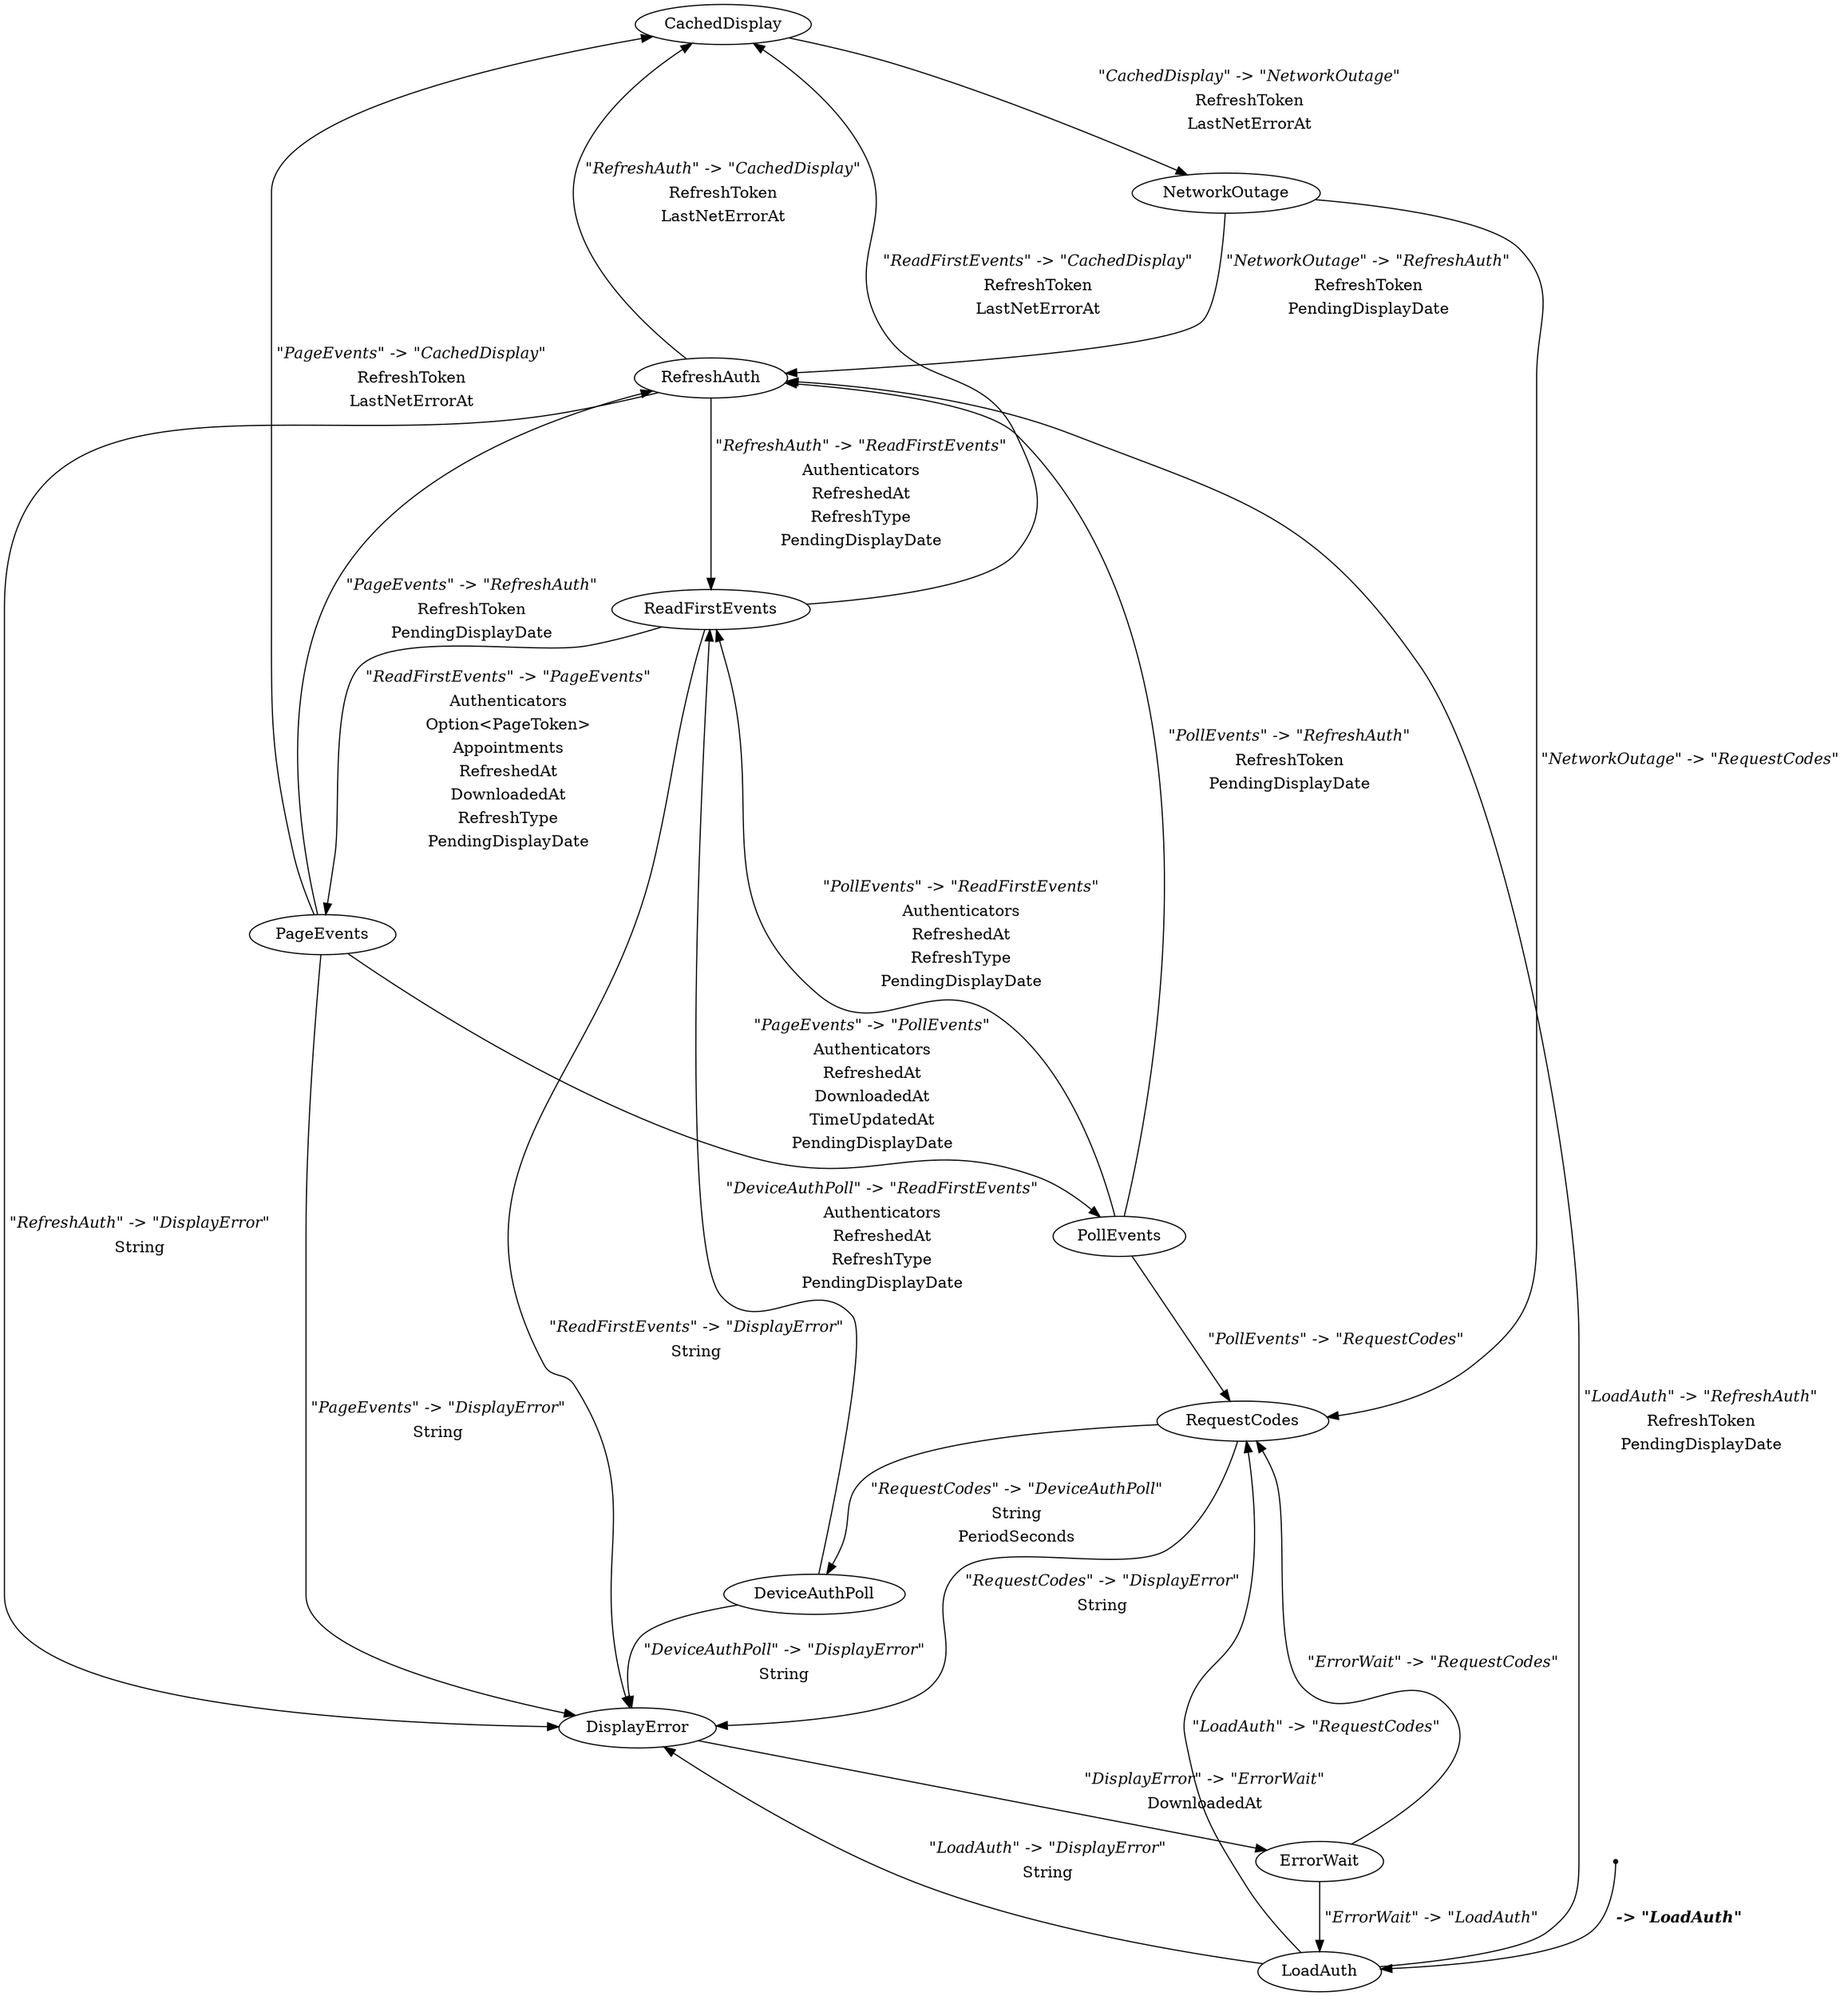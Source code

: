 digraph cal_stm {
    CachedDisplay[label="CachedDisplay"][shape="ellipse"];
    DeviceAuthPoll[label="DeviceAuthPoll"][shape="ellipse"];
    DisplayError[label="DisplayError"][shape="ellipse"];
    ErrorWait[label="ErrorWait"][shape="ellipse"];
    LoadAuth[label="LoadAuth"][shape="ellipse"];
    NetworkOutage[label="NetworkOutage"][shape="ellipse"];
    PageEvents[label="PageEvents"][shape="ellipse"];
    PollEvents[label="PollEvents"][shape="ellipse"];
    ReadFirstEvents[label="ReadFirstEvents"][shape="ellipse"];
    RefreshAuth[label="RefreshAuth"][shape="ellipse"];
    RequestCodes[label="RequestCodes"][shape="ellipse"];
    _start[label="_start"][shape="point"];
    _start -> LoadAuth[label=<<TABLE BORDER="0"><TR><TD><B><I> -&gt; "LoadAuth"</I></B></TD></TR></TABLE>>];
    ErrorWait -> LoadAuth[label=<<TABLE BORDER="0"><TR><TD><I>"ErrorWait" -&gt; "LoadAuth"</I></TD></TR></TABLE>>];
    DisplayError -> ErrorWait[label=<<TABLE BORDER="0"><TR><TD><I>"DisplayError" -&gt; "ErrorWait"</I></TD></TR><TR><TD>DownloadedAt</TD></TR></TABLE>>];
    ErrorWait -> RequestCodes[label=<<TABLE BORDER="0"><TR><TD><I>"ErrorWait" -&gt; "RequestCodes"</I></TD></TR></TABLE>>];
    LoadAuth -> RequestCodes[label=<<TABLE BORDER="0"><TR><TD><I>"LoadAuth" -&gt; "RequestCodes"</I></TD></TR></TABLE>>];
    NetworkOutage -> RequestCodes[label=<<TABLE BORDER="0"><TR><TD><I>"NetworkOutage" -&gt; "RequestCodes"</I></TD></TR></TABLE>>];
    PollEvents -> RequestCodes[label=<<TABLE BORDER="0"><TR><TD><I>"PollEvents" -&gt; "RequestCodes"</I></TD></TR></TABLE>>];
    LoadAuth -> RefreshAuth[label=<<TABLE BORDER="0"><TR><TD><I>"LoadAuth" -&gt; "RefreshAuth"</I></TD></TR><TR><TD>RefreshToken</TD></TR><TR><TD>PendingDisplayDate</TD></TR></TABLE>>];
    NetworkOutage -> RefreshAuth[label=<<TABLE BORDER="0"><TR><TD><I>"NetworkOutage" -&gt; "RefreshAuth"</I></TD></TR><TR><TD>RefreshToken</TD></TR><TR><TD>PendingDisplayDate</TD></TR></TABLE>>];
    PageEvents -> RefreshAuth[label=<<TABLE BORDER="0"><TR><TD><I>"PageEvents" -&gt; "RefreshAuth"</I></TD></TR><TR><TD>RefreshToken</TD></TR><TR><TD>PendingDisplayDate</TD></TR></TABLE>>];
    PollEvents -> RefreshAuth[label=<<TABLE BORDER="0"><TR><TD><I>"PollEvents" -&gt; "RefreshAuth"</I></TD></TR><TR><TD>RefreshToken</TD></TR><TR><TD>PendingDisplayDate</TD></TR></TABLE>>];
    DeviceAuthPoll -> ReadFirstEvents[label=<<TABLE BORDER="0"><TR><TD><I>"DeviceAuthPoll" -&gt; "ReadFirstEvents"</I></TD></TR><TR><TD>Authenticators</TD></TR><TR><TD>RefreshedAt</TD></TR><TR><TD>RefreshType</TD></TR><TR><TD>PendingDisplayDate</TD></TR></TABLE>>];
    RefreshAuth -> ReadFirstEvents[label=<<TABLE BORDER="0"><TR><TD><I>"RefreshAuth" -&gt; "ReadFirstEvents"</I></TD></TR><TR><TD>Authenticators</TD></TR><TR><TD>RefreshedAt</TD></TR><TR><TD>RefreshType</TD></TR><TR><TD>PendingDisplayDate</TD></TR></TABLE>>];
    PollEvents -> ReadFirstEvents[label=<<TABLE BORDER="0"><TR><TD><I>"PollEvents" -&gt; "ReadFirstEvents"</I></TD></TR><TR><TD>Authenticators</TD></TR><TR><TD>RefreshedAt</TD></TR><TR><TD>RefreshType</TD></TR><TR><TD>PendingDisplayDate</TD></TR></TABLE>>];
    RequestCodes -> DeviceAuthPoll[label=<<TABLE BORDER="0"><TR><TD><I>"RequestCodes" -&gt; "DeviceAuthPoll"</I></TD></TR><TR><TD>String</TD></TR><TR><TD>PeriodSeconds</TD></TR></TABLE>>];
    LoadAuth -> DisplayError[label=<<TABLE BORDER="0"><TR><TD><I>"LoadAuth" -&gt; "DisplayError"</I></TD></TR><TR><TD>String</TD></TR></TABLE>>];
    PageEvents -> DisplayError[label=<<TABLE BORDER="0"><TR><TD><I>"PageEvents" -&gt; "DisplayError"</I></TD></TR><TR><TD>String</TD></TR></TABLE>>];
    DeviceAuthPoll -> DisplayError[label=<<TABLE BORDER="0"><TR><TD><I>"DeviceAuthPoll" -&gt; "DisplayError"</I></TD></TR><TR><TD>String</TD></TR></TABLE>>];
    ReadFirstEvents -> DisplayError[label=<<TABLE BORDER="0"><TR><TD><I>"ReadFirstEvents" -&gt; "DisplayError"</I></TD></TR><TR><TD>String</TD></TR></TABLE>>];
    RefreshAuth -> DisplayError[label=<<TABLE BORDER="0"><TR><TD><I>"RefreshAuth" -&gt; "DisplayError"</I></TD></TR><TR><TD>String</TD></TR></TABLE>>];
    RequestCodes -> DisplayError[label=<<TABLE BORDER="0"><TR><TD><I>"RequestCodes" -&gt; "DisplayError"</I></TD></TR><TR><TD>String</TD></TR></TABLE>>];
    ReadFirstEvents -> PageEvents[label=<<TABLE BORDER="0"><TR><TD><I>"ReadFirstEvents" -&gt; "PageEvents"</I></TD></TR><TR><TD>Authenticators</TD></TR><TR><TD>Option&lt;PageToken&gt;</TD></TR><TR><TD>Appointments</TD></TR><TR><TD>RefreshedAt</TD></TR><TR><TD>DownloadedAt</TD></TR><TR><TD>RefreshType</TD></TR><TR><TD>PendingDisplayDate</TD></TR></TABLE>>];
    PageEvents -> PollEvents[label=<<TABLE BORDER="0"><TR><TD><I>"PageEvents" -&gt; "PollEvents"</I></TD></TR><TR><TD>Authenticators</TD></TR><TR><TD>RefreshedAt</TD></TR><TR><TD>DownloadedAt</TD></TR><TR><TD>TimeUpdatedAt</TD></TR><TR><TD>PendingDisplayDate</TD></TR></TABLE>>];
    RefreshAuth -> CachedDisplay[label=<<TABLE BORDER="0"><TR><TD><I>"RefreshAuth" -&gt; "CachedDisplay"</I></TD></TR><TR><TD>RefreshToken</TD></TR><TR><TD>LastNetErrorAt</TD></TR></TABLE>>];
    ReadFirstEvents -> CachedDisplay[label=<<TABLE BORDER="0"><TR><TD><I>"ReadFirstEvents" -&gt; "CachedDisplay"</I></TD></TR><TR><TD>RefreshToken</TD></TR><TR><TD>LastNetErrorAt</TD></TR></TABLE>>];
    PageEvents -> CachedDisplay[label=<<TABLE BORDER="0"><TR><TD><I>"PageEvents" -&gt; "CachedDisplay"</I></TD></TR><TR><TD>RefreshToken</TD></TR><TR><TD>LastNetErrorAt</TD></TR></TABLE>>];
    CachedDisplay -> NetworkOutage[label=<<TABLE BORDER="0"><TR><TD><I>"CachedDisplay" -&gt; "NetworkOutage"</I></TD></TR><TR><TD>RefreshToken</TD></TR><TR><TD>LastNetErrorAt</TD></TR></TABLE>>];
}
